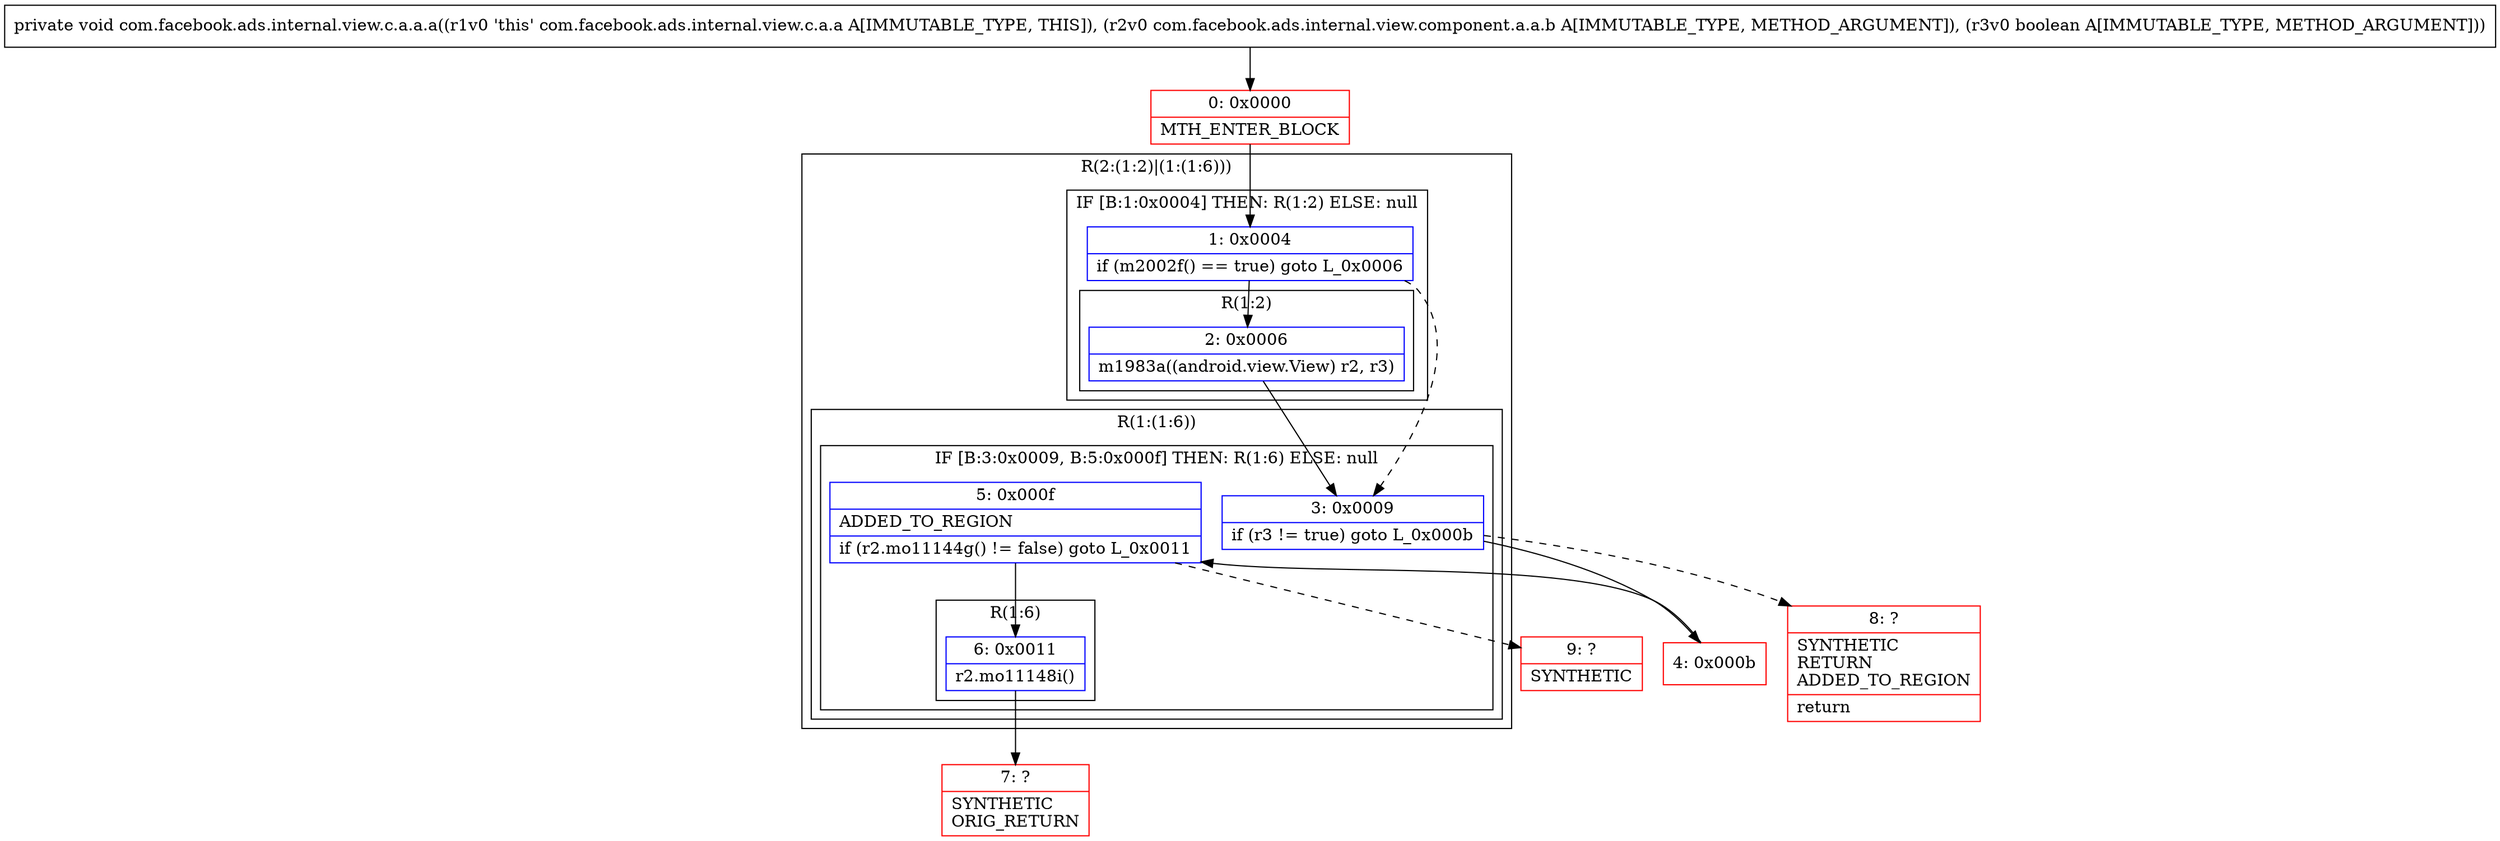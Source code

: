 digraph "CFG forcom.facebook.ads.internal.view.c.a.a.a(Lcom\/facebook\/ads\/internal\/view\/component\/a\/a\/b;Z)V" {
subgraph cluster_Region_693451450 {
label = "R(2:(1:2)|(1:(1:6)))";
node [shape=record,color=blue];
subgraph cluster_IfRegion_2135064218 {
label = "IF [B:1:0x0004] THEN: R(1:2) ELSE: null";
node [shape=record,color=blue];
Node_1 [shape=record,label="{1\:\ 0x0004|if (m2002f() == true) goto L_0x0006\l}"];
subgraph cluster_Region_503249613 {
label = "R(1:2)";
node [shape=record,color=blue];
Node_2 [shape=record,label="{2\:\ 0x0006|m1983a((android.view.View) r2, r3)\l}"];
}
}
subgraph cluster_Region_902471987 {
label = "R(1:(1:6))";
node [shape=record,color=blue];
subgraph cluster_IfRegion_894094810 {
label = "IF [B:3:0x0009, B:5:0x000f] THEN: R(1:6) ELSE: null";
node [shape=record,color=blue];
Node_3 [shape=record,label="{3\:\ 0x0009|if (r3 != true) goto L_0x000b\l}"];
Node_5 [shape=record,label="{5\:\ 0x000f|ADDED_TO_REGION\l|if (r2.mo11144g() != false) goto L_0x0011\l}"];
subgraph cluster_Region_1494274887 {
label = "R(1:6)";
node [shape=record,color=blue];
Node_6 [shape=record,label="{6\:\ 0x0011|r2.mo11148i()\l}"];
}
}
}
}
Node_0 [shape=record,color=red,label="{0\:\ 0x0000|MTH_ENTER_BLOCK\l}"];
Node_4 [shape=record,color=red,label="{4\:\ 0x000b}"];
Node_7 [shape=record,color=red,label="{7\:\ ?|SYNTHETIC\lORIG_RETURN\l}"];
Node_8 [shape=record,color=red,label="{8\:\ ?|SYNTHETIC\lRETURN\lADDED_TO_REGION\l|return\l}"];
Node_9 [shape=record,color=red,label="{9\:\ ?|SYNTHETIC\l}"];
MethodNode[shape=record,label="{private void com.facebook.ads.internal.view.c.a.a.a((r1v0 'this' com.facebook.ads.internal.view.c.a.a A[IMMUTABLE_TYPE, THIS]), (r2v0 com.facebook.ads.internal.view.component.a.a.b A[IMMUTABLE_TYPE, METHOD_ARGUMENT]), (r3v0 boolean A[IMMUTABLE_TYPE, METHOD_ARGUMENT])) }"];
MethodNode -> Node_0;
Node_1 -> Node_2;
Node_1 -> Node_3[style=dashed];
Node_2 -> Node_3;
Node_3 -> Node_4;
Node_3 -> Node_8[style=dashed];
Node_5 -> Node_6;
Node_5 -> Node_9[style=dashed];
Node_6 -> Node_7;
Node_0 -> Node_1;
Node_4 -> Node_5;
}

